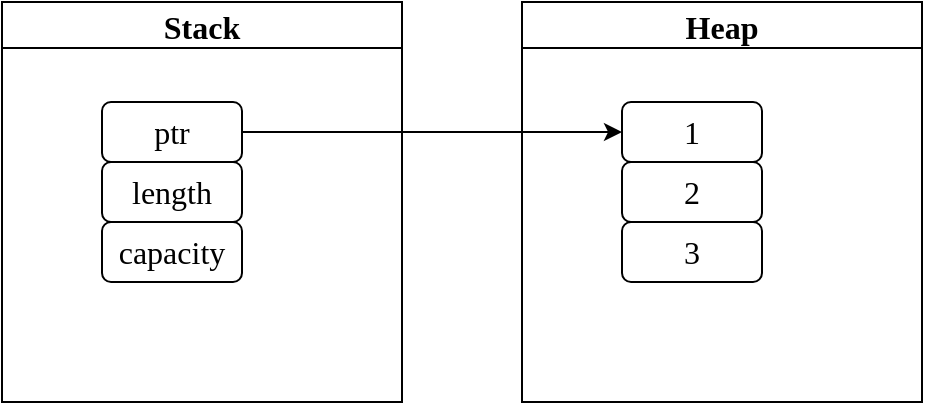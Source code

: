 <mxfile scale="1" border="20">
    <diagram id="Nph7hZh59vP3e4tq-aq7" name="第 1 页">
        <mxGraphModel dx="583" dy="580" grid="1" gridSize="10" guides="1" tooltips="1" connect="1" arrows="1" fold="1" page="1" pageScale="1" pageWidth="827" pageHeight="1169" background="#FFFFFF" math="0" shadow="0">
            <root>
                <mxCell id="0"/>
                <mxCell id="1" parent="0"/>
                <mxCell id="2" value="Stack" style="swimlane;fontFamily=Comic Sans MS;fontSize=16;" vertex="1" parent="1">
                    <mxGeometry x="110" y="190" width="200" height="200" as="geometry"/>
                </mxCell>
                <mxCell id="3" value="ptr" style="rounded=1;whiteSpace=wrap;html=1;fontFamily=Comic Sans MS;fontSize=16;" vertex="1" parent="2">
                    <mxGeometry x="50" y="50" width="70" height="30" as="geometry"/>
                </mxCell>
                <mxCell id="6" value="length" style="rounded=1;whiteSpace=wrap;html=1;fontFamily=Comic Sans MS;fontSize=16;" vertex="1" parent="2">
                    <mxGeometry x="50" y="80" width="70" height="30" as="geometry"/>
                </mxCell>
                <mxCell id="7" value="capacity" style="rounded=1;whiteSpace=wrap;html=1;fontFamily=Comic Sans MS;fontSize=16;" vertex="1" parent="2">
                    <mxGeometry x="50" y="110" width="70" height="30" as="geometry"/>
                </mxCell>
                <mxCell id="8" value="Heap" style="swimlane;fontFamily=Comic Sans MS;fontSize=16;" vertex="1" parent="1">
                    <mxGeometry x="370" y="190" width="200" height="200" as="geometry"/>
                </mxCell>
                <mxCell id="9" value="1" style="rounded=1;whiteSpace=wrap;html=1;fontFamily=Comic Sans MS;fontSize=16;" vertex="1" parent="8">
                    <mxGeometry x="50" y="50" width="70" height="30" as="geometry"/>
                </mxCell>
                <mxCell id="10" value="2" style="rounded=1;whiteSpace=wrap;html=1;fontFamily=Comic Sans MS;fontSize=16;" vertex="1" parent="8">
                    <mxGeometry x="50" y="80" width="70" height="30" as="geometry"/>
                </mxCell>
                <mxCell id="11" value="3" style="rounded=1;whiteSpace=wrap;html=1;fontFamily=Comic Sans MS;fontSize=16;" vertex="1" parent="8">
                    <mxGeometry x="50" y="110" width="70" height="30" as="geometry"/>
                </mxCell>
                <mxCell id="12" style="edgeStyle=none;html=1;exitX=1;exitY=0.5;exitDx=0;exitDy=0;entryX=0;entryY=0.5;entryDx=0;entryDy=0;fontFamily=Comic Sans MS;fontSize=16;" edge="1" parent="1" source="3" target="9">
                    <mxGeometry relative="1" as="geometry"/>
                </mxCell>
            </root>
        </mxGraphModel>
    </diagram>
</mxfile>